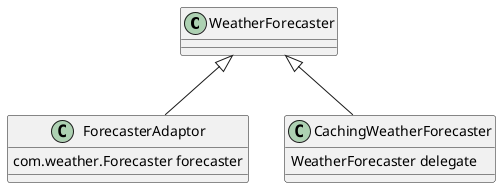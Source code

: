 @startuml
WeatherForecaster <|-- ForecasterAdaptor
class ForecasterAdaptor {
    com.weather.Forecaster forecaster
}
WeatherForecaster <|-- CachingWeatherForecaster
class CachingWeatherForecaster {
    WeatherForecaster delegate
}
@enduml